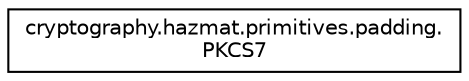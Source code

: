 digraph "Graphical Class Hierarchy"
{
 // LATEX_PDF_SIZE
  edge [fontname="Helvetica",fontsize="10",labelfontname="Helvetica",labelfontsize="10"];
  node [fontname="Helvetica",fontsize="10",shape=record];
  rankdir="LR";
  Node0 [label="cryptography.hazmat.primitives.padding.\lPKCS7",height=0.2,width=0.4,color="black", fillcolor="white", style="filled",URL="$classcryptography_1_1hazmat_1_1primitives_1_1padding_1_1PKCS7.html",tooltip=" "];
}
